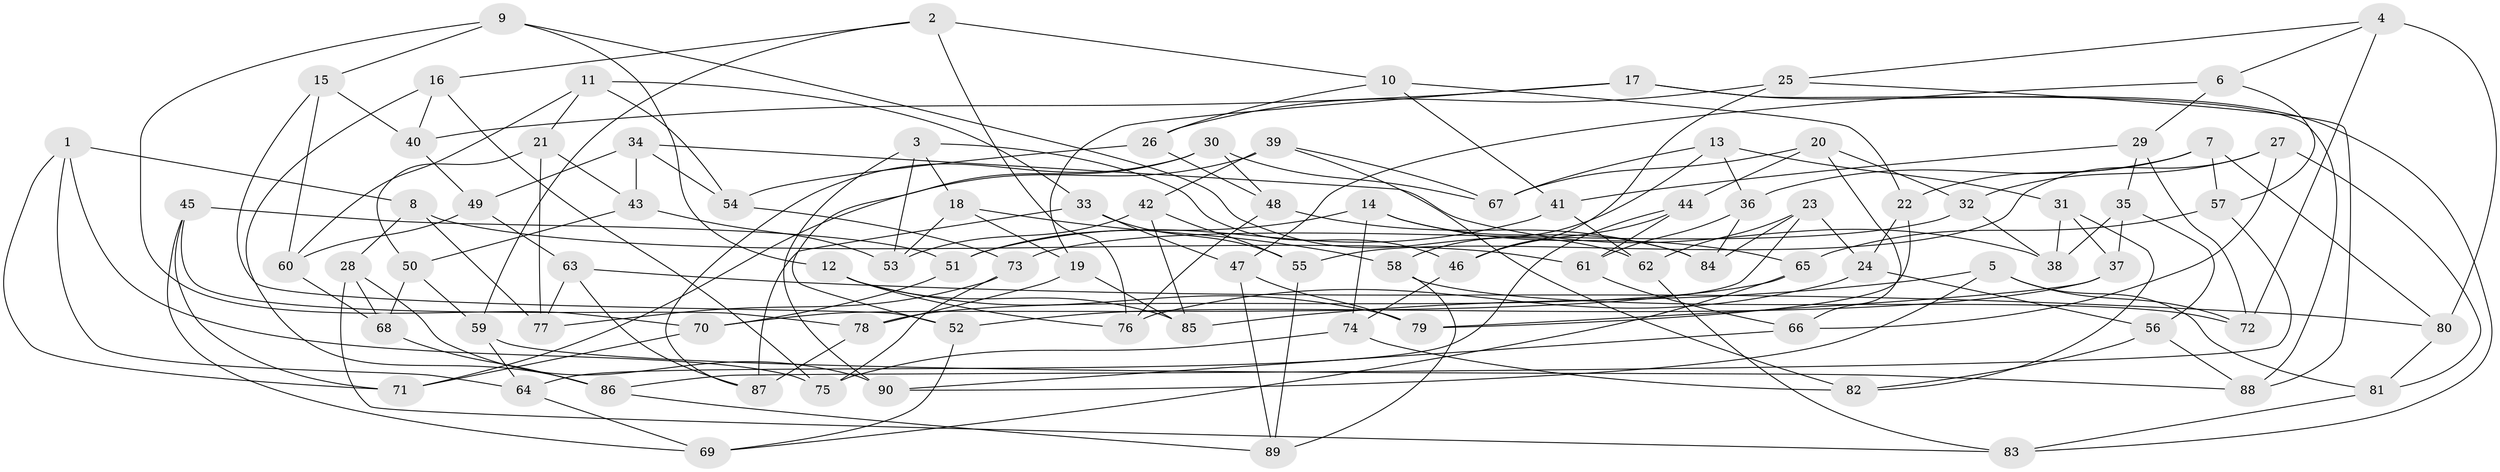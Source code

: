 // coarse degree distribution, {4: 0.4666666666666667, 5: 0.13333333333333333, 8: 0.044444444444444446, 10: 0.044444444444444446, 3: 0.1111111111111111, 7: 0.06666666666666667, 6: 0.1111111111111111, 12: 0.022222222222222223}
// Generated by graph-tools (version 1.1) at 2025/03/03/04/25 22:03:23]
// undirected, 90 vertices, 180 edges
graph export_dot {
graph [start="1"]
  node [color=gray90,style=filled];
  1;
  2;
  3;
  4;
  5;
  6;
  7;
  8;
  9;
  10;
  11;
  12;
  13;
  14;
  15;
  16;
  17;
  18;
  19;
  20;
  21;
  22;
  23;
  24;
  25;
  26;
  27;
  28;
  29;
  30;
  31;
  32;
  33;
  34;
  35;
  36;
  37;
  38;
  39;
  40;
  41;
  42;
  43;
  44;
  45;
  46;
  47;
  48;
  49;
  50;
  51;
  52;
  53;
  54;
  55;
  56;
  57;
  58;
  59;
  60;
  61;
  62;
  63;
  64;
  65;
  66;
  67;
  68;
  69;
  70;
  71;
  72;
  73;
  74;
  75;
  76;
  77;
  78;
  79;
  80;
  81;
  82;
  83;
  84;
  85;
  86;
  87;
  88;
  89;
  90;
  1 -- 71;
  1 -- 8;
  1 -- 64;
  1 -- 75;
  2 -- 76;
  2 -- 59;
  2 -- 10;
  2 -- 16;
  3 -- 53;
  3 -- 46;
  3 -- 90;
  3 -- 18;
  4 -- 25;
  4 -- 80;
  4 -- 6;
  4 -- 72;
  5 -- 81;
  5 -- 72;
  5 -- 85;
  5 -- 90;
  6 -- 57;
  6 -- 47;
  6 -- 29;
  7 -- 57;
  7 -- 36;
  7 -- 22;
  7 -- 80;
  8 -- 28;
  8 -- 61;
  8 -- 77;
  9 -- 15;
  9 -- 62;
  9 -- 70;
  9 -- 12;
  10 -- 41;
  10 -- 26;
  10 -- 22;
  11 -- 21;
  11 -- 60;
  11 -- 33;
  11 -- 54;
  12 -- 76;
  12 -- 79;
  12 -- 85;
  13 -- 36;
  13 -- 67;
  13 -- 58;
  13 -- 31;
  14 -- 51;
  14 -- 74;
  14 -- 65;
  14 -- 84;
  15 -- 60;
  15 -- 52;
  15 -- 40;
  16 -- 40;
  16 -- 75;
  16 -- 86;
  17 -- 88;
  17 -- 19;
  17 -- 40;
  17 -- 83;
  18 -- 58;
  18 -- 19;
  18 -- 53;
  19 -- 85;
  19 -- 78;
  20 -- 32;
  20 -- 66;
  20 -- 67;
  20 -- 44;
  21 -- 50;
  21 -- 43;
  21 -- 77;
  22 -- 79;
  22 -- 24;
  23 -- 84;
  23 -- 70;
  23 -- 62;
  23 -- 24;
  24 -- 56;
  24 -- 76;
  25 -- 88;
  25 -- 46;
  25 -- 26;
  26 -- 54;
  26 -- 48;
  27 -- 81;
  27 -- 55;
  27 -- 66;
  27 -- 32;
  28 -- 83;
  28 -- 90;
  28 -- 68;
  29 -- 41;
  29 -- 35;
  29 -- 72;
  30 -- 87;
  30 -- 67;
  30 -- 48;
  30 -- 52;
  31 -- 82;
  31 -- 37;
  31 -- 38;
  32 -- 73;
  32 -- 38;
  33 -- 87;
  33 -- 55;
  33 -- 47;
  34 -- 54;
  34 -- 38;
  34 -- 43;
  34 -- 49;
  35 -- 38;
  35 -- 56;
  35 -- 37;
  36 -- 84;
  36 -- 61;
  37 -- 52;
  37 -- 79;
  39 -- 42;
  39 -- 67;
  39 -- 71;
  39 -- 82;
  40 -- 49;
  41 -- 51;
  41 -- 62;
  42 -- 53;
  42 -- 55;
  42 -- 85;
  43 -- 50;
  43 -- 53;
  44 -- 61;
  44 -- 64;
  44 -- 46;
  45 -- 51;
  45 -- 78;
  45 -- 71;
  45 -- 69;
  46 -- 74;
  47 -- 79;
  47 -- 89;
  48 -- 76;
  48 -- 84;
  49 -- 60;
  49 -- 63;
  50 -- 59;
  50 -- 68;
  51 -- 70;
  52 -- 69;
  54 -- 73;
  55 -- 89;
  56 -- 82;
  56 -- 88;
  57 -- 65;
  57 -- 86;
  58 -- 89;
  58 -- 72;
  59 -- 88;
  59 -- 64;
  60 -- 68;
  61 -- 66;
  62 -- 83;
  63 -- 77;
  63 -- 87;
  63 -- 80;
  64 -- 69;
  65 -- 78;
  65 -- 69;
  66 -- 90;
  68 -- 86;
  70 -- 71;
  73 -- 75;
  73 -- 77;
  74 -- 82;
  74 -- 75;
  78 -- 87;
  80 -- 81;
  81 -- 83;
  86 -- 89;
}
